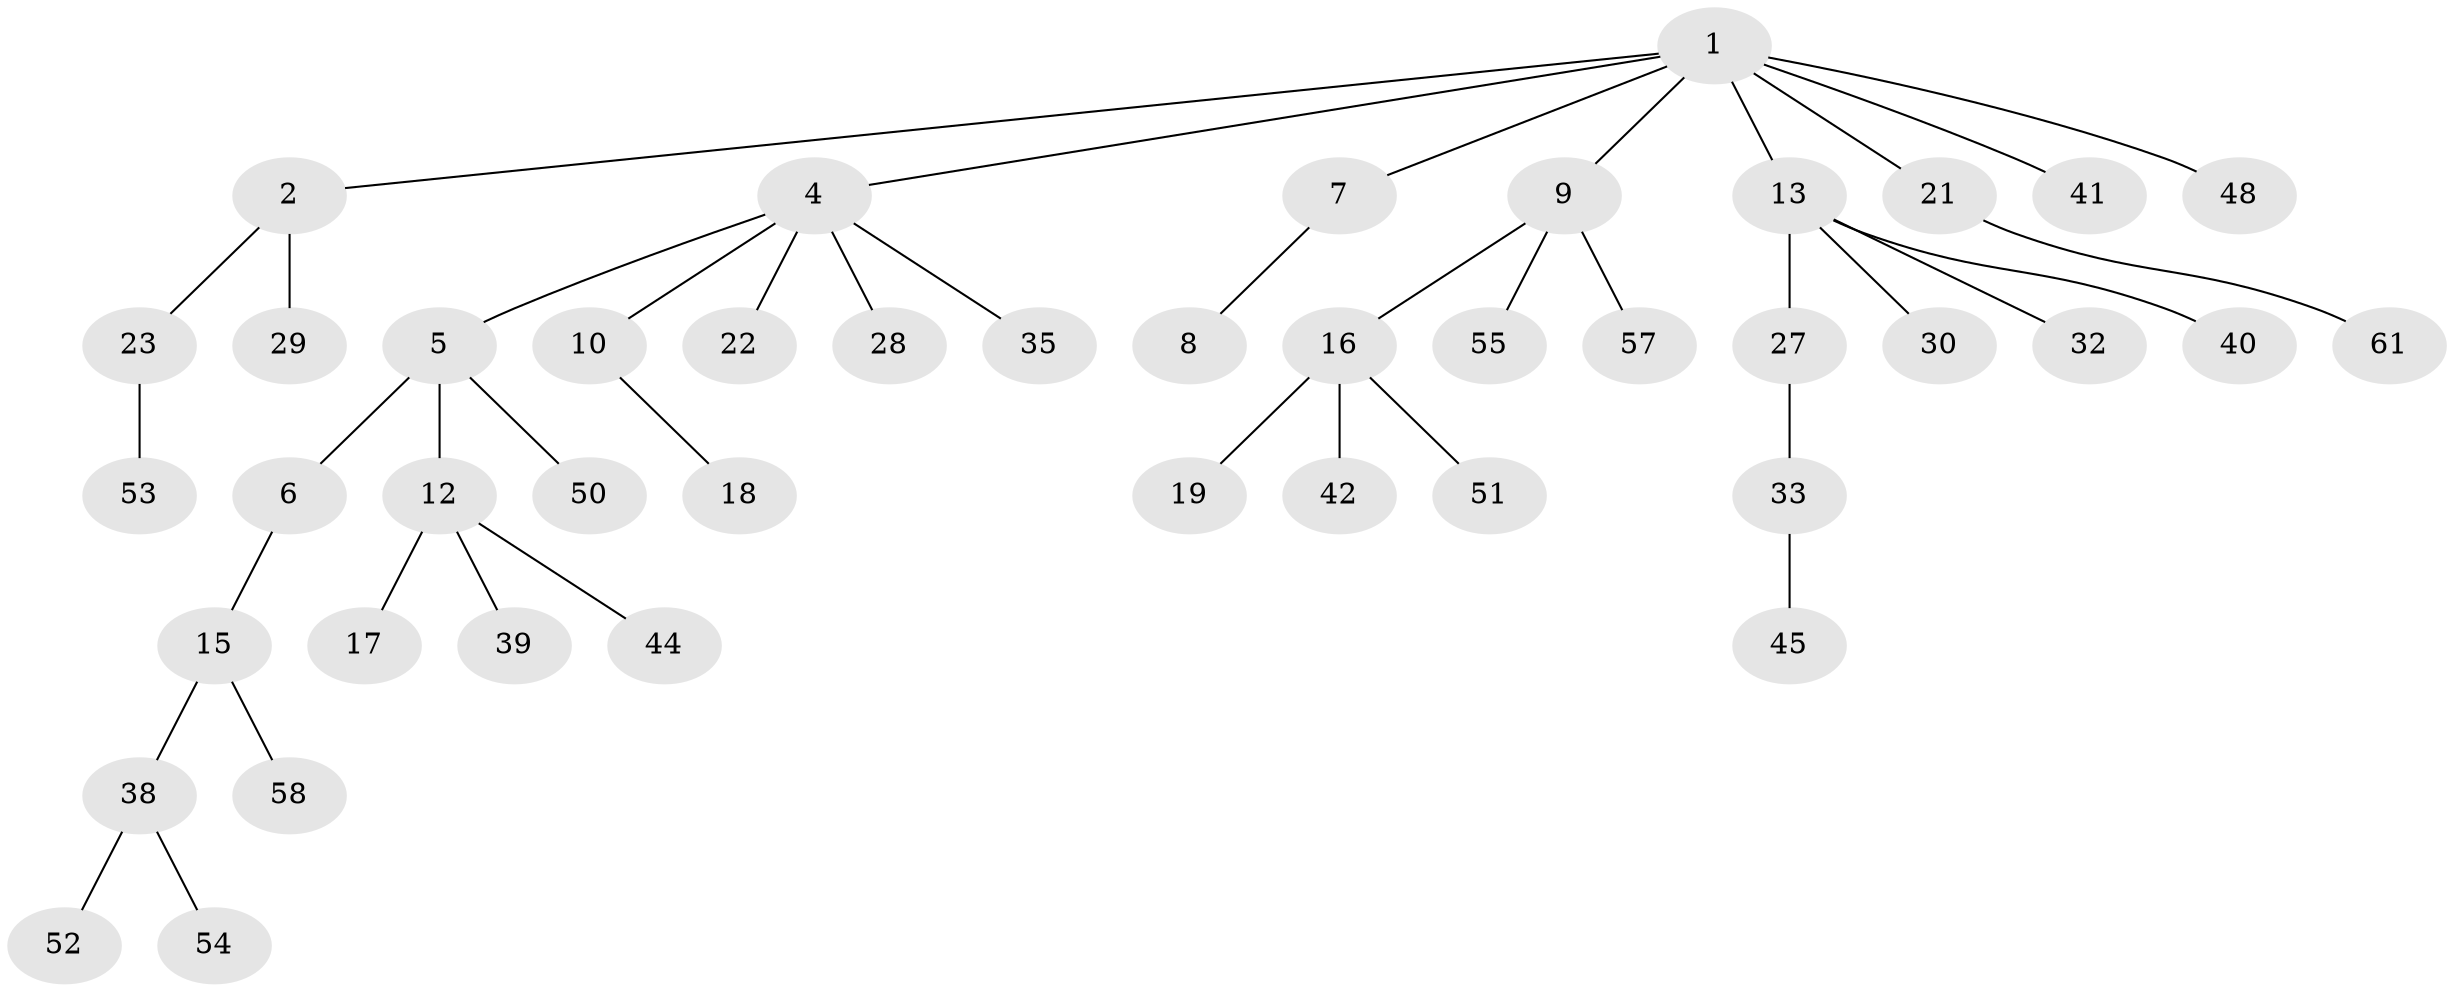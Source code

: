 // original degree distribution, {8: 0.016129032258064516, 3: 0.12903225806451613, 2: 0.27419354838709675, 6: 0.016129032258064516, 4: 0.016129032258064516, 5: 0.04838709677419355, 1: 0.5}
// Generated by graph-tools (version 1.1) at 2025/11/02/27/25 16:11:26]
// undirected, 43 vertices, 42 edges
graph export_dot {
graph [start="1"]
  node [color=gray90,style=filled];
  1 [super="+36"];
  2 [super="+3"];
  4 [super="+11"];
  5;
  6 [super="+14"];
  7;
  8 [super="+49"];
  9 [super="+62"];
  10 [super="+59"];
  12 [super="+31"];
  13 [super="+20"];
  15 [super="+56"];
  16 [super="+25"];
  17;
  18 [super="+26"];
  19;
  21;
  22;
  23 [super="+24"];
  27 [super="+37"];
  28 [super="+34"];
  29;
  30 [super="+46"];
  32;
  33;
  35;
  38 [super="+43"];
  39 [super="+47"];
  40;
  41;
  42;
  44;
  45;
  48;
  50 [super="+60"];
  51;
  52;
  53;
  54;
  55;
  57;
  58;
  61;
  1 -- 2;
  1 -- 4;
  1 -- 7;
  1 -- 9;
  1 -- 13;
  1 -- 21;
  1 -- 41;
  1 -- 48;
  2 -- 23;
  2 -- 29;
  4 -- 5;
  4 -- 10;
  4 -- 22;
  4 -- 28;
  4 -- 35;
  5 -- 6;
  5 -- 12;
  5 -- 50;
  6 -- 15;
  7 -- 8;
  9 -- 16;
  9 -- 55;
  9 -- 57;
  10 -- 18;
  12 -- 17;
  12 -- 39;
  12 -- 44;
  13 -- 27;
  13 -- 30;
  13 -- 40;
  13 -- 32;
  15 -- 38;
  15 -- 58;
  16 -- 19;
  16 -- 42;
  16 -- 51;
  21 -- 61;
  23 -- 53;
  27 -- 33;
  33 -- 45;
  38 -- 54;
  38 -- 52;
}
